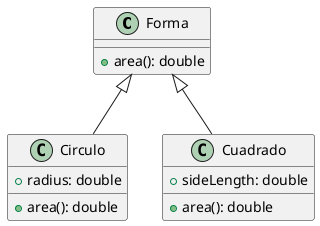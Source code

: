 @startuml
class Forma {
  +area(): double
}

class Circulo {
  +radius: double
  +area(): double
}

class Cuadrado {
  +sideLength: double
  +area(): double
}

Forma <|-- Circulo
Forma <|-- Cuadrado

@enduml